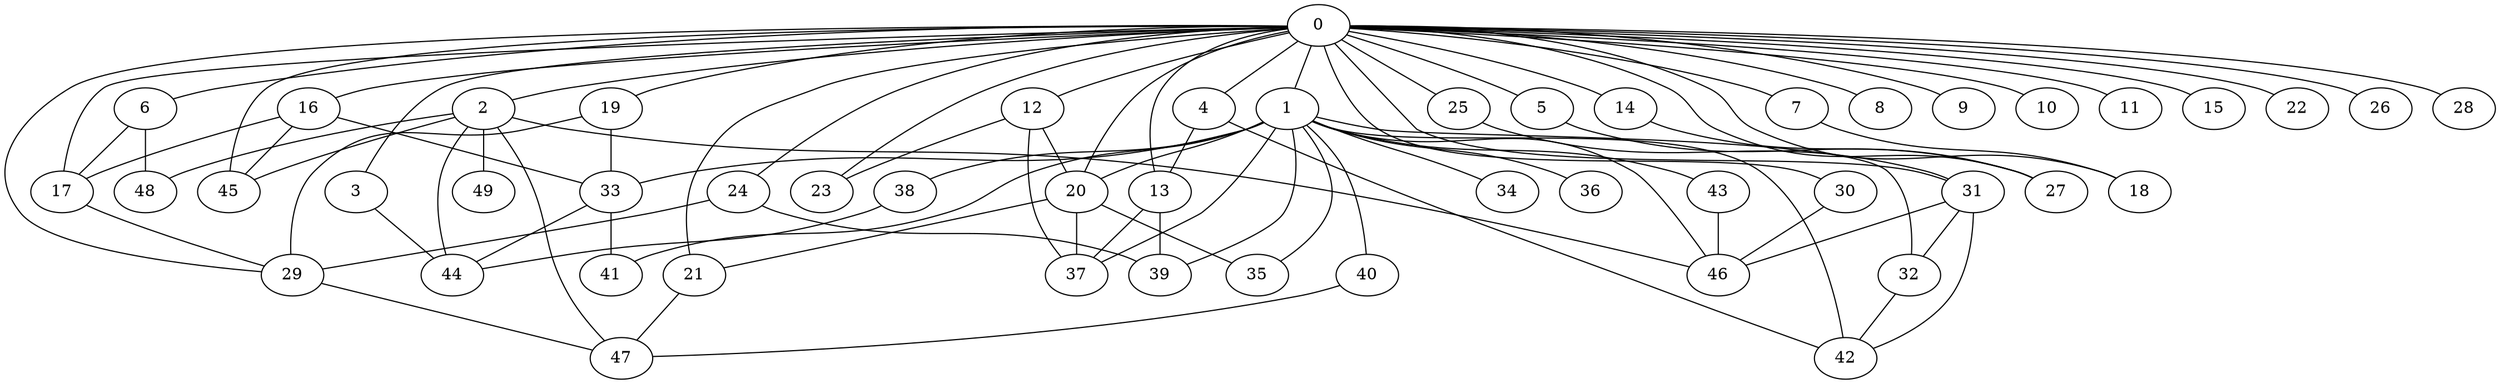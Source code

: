 
graph graphname {
    0 -- 1
0 -- 2
0 -- 3
0 -- 4
0 -- 5
0 -- 6
0 -- 7
0 -- 8
0 -- 9
0 -- 10
0 -- 11
0 -- 12
0 -- 13
0 -- 14
0 -- 15
0 -- 16
0 -- 17
0 -- 18
0 -- 19
0 -- 20
0 -- 21
0 -- 22
0 -- 23
0 -- 24
0 -- 25
0 -- 26
0 -- 27
0 -- 28
0 -- 29
0 -- 30
0 -- 31
0 -- 45
1 -- 32
1 -- 34
1 -- 35
1 -- 36
1 -- 37
1 -- 38
1 -- 33
1 -- 40
1 -- 41
1 -- 42
1 -- 39
1 -- 43
1 -- 46
1 -- 20
2 -- 44
2 -- 45
2 -- 46
2 -- 47
2 -- 48
2 -- 49
3 -- 44
4 -- 13
4 -- 42
5 -- 27
6 -- 17
6 -- 48
7 -- 18
12 -- 20
12 -- 37
12 -- 23
13 -- 37
13 -- 39
14 -- 27
16 -- 17
16 -- 33
16 -- 45
17 -- 29
19 -- 33
19 -- 29
20 -- 21
20 -- 35
20 -- 37
21 -- 47
24 -- 39
24 -- 29
25 -- 31
29 -- 47
30 -- 46
31 -- 32
31 -- 42
31 -- 46
32 -- 42
33 -- 41
33 -- 44
38 -- 44
40 -- 47
43 -- 46

}
